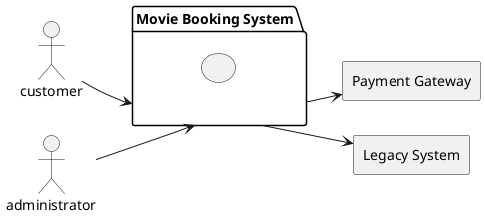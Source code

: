 @startuml

@startuml
left to right direction
actor customer
actor administrator
rectangle "Payment Gateway" as payment
rectangle "Legacy System" as legacy

package "Movie Booking System" as mbs {
    usecase " "
}

customer --> mbs
administrator --> mbs
mbs --> payment
mbs --> legacy
@enduml

@enduml